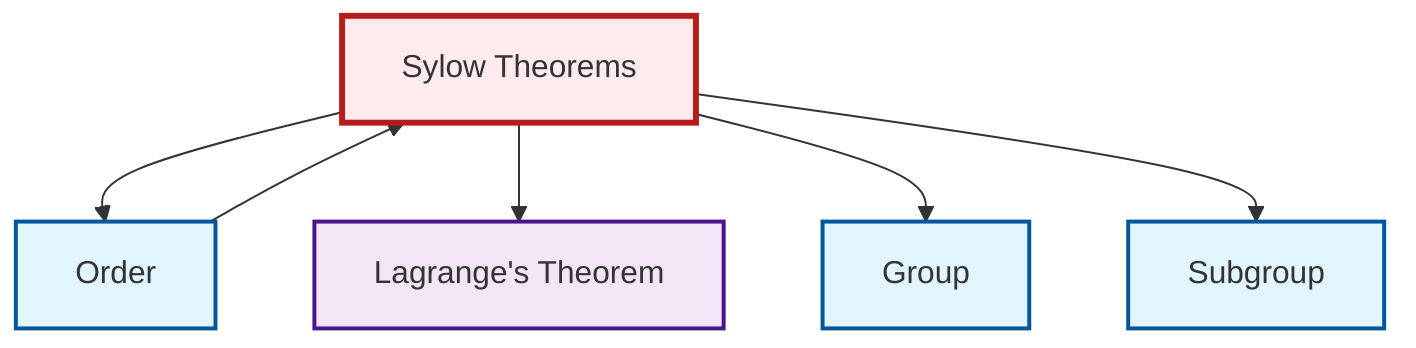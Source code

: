 graph TD
    classDef definition fill:#e1f5fe,stroke:#01579b,stroke-width:2px
    classDef theorem fill:#f3e5f5,stroke:#4a148c,stroke-width:2px
    classDef axiom fill:#fff3e0,stroke:#e65100,stroke-width:2px
    classDef example fill:#e8f5e9,stroke:#1b5e20,stroke-width:2px
    classDef current fill:#ffebee,stroke:#b71c1c,stroke-width:3px
    thm-lagrange["Lagrange's Theorem"]:::theorem
    def-group["Group"]:::definition
    def-subgroup["Subgroup"]:::definition
    thm-sylow["Sylow Theorems"]:::theorem
    def-order["Order"]:::definition
    thm-sylow --> def-order
    thm-sylow --> thm-lagrange
    thm-sylow --> def-group
    thm-sylow --> def-subgroup
    def-order --> thm-sylow
    class thm-sylow current